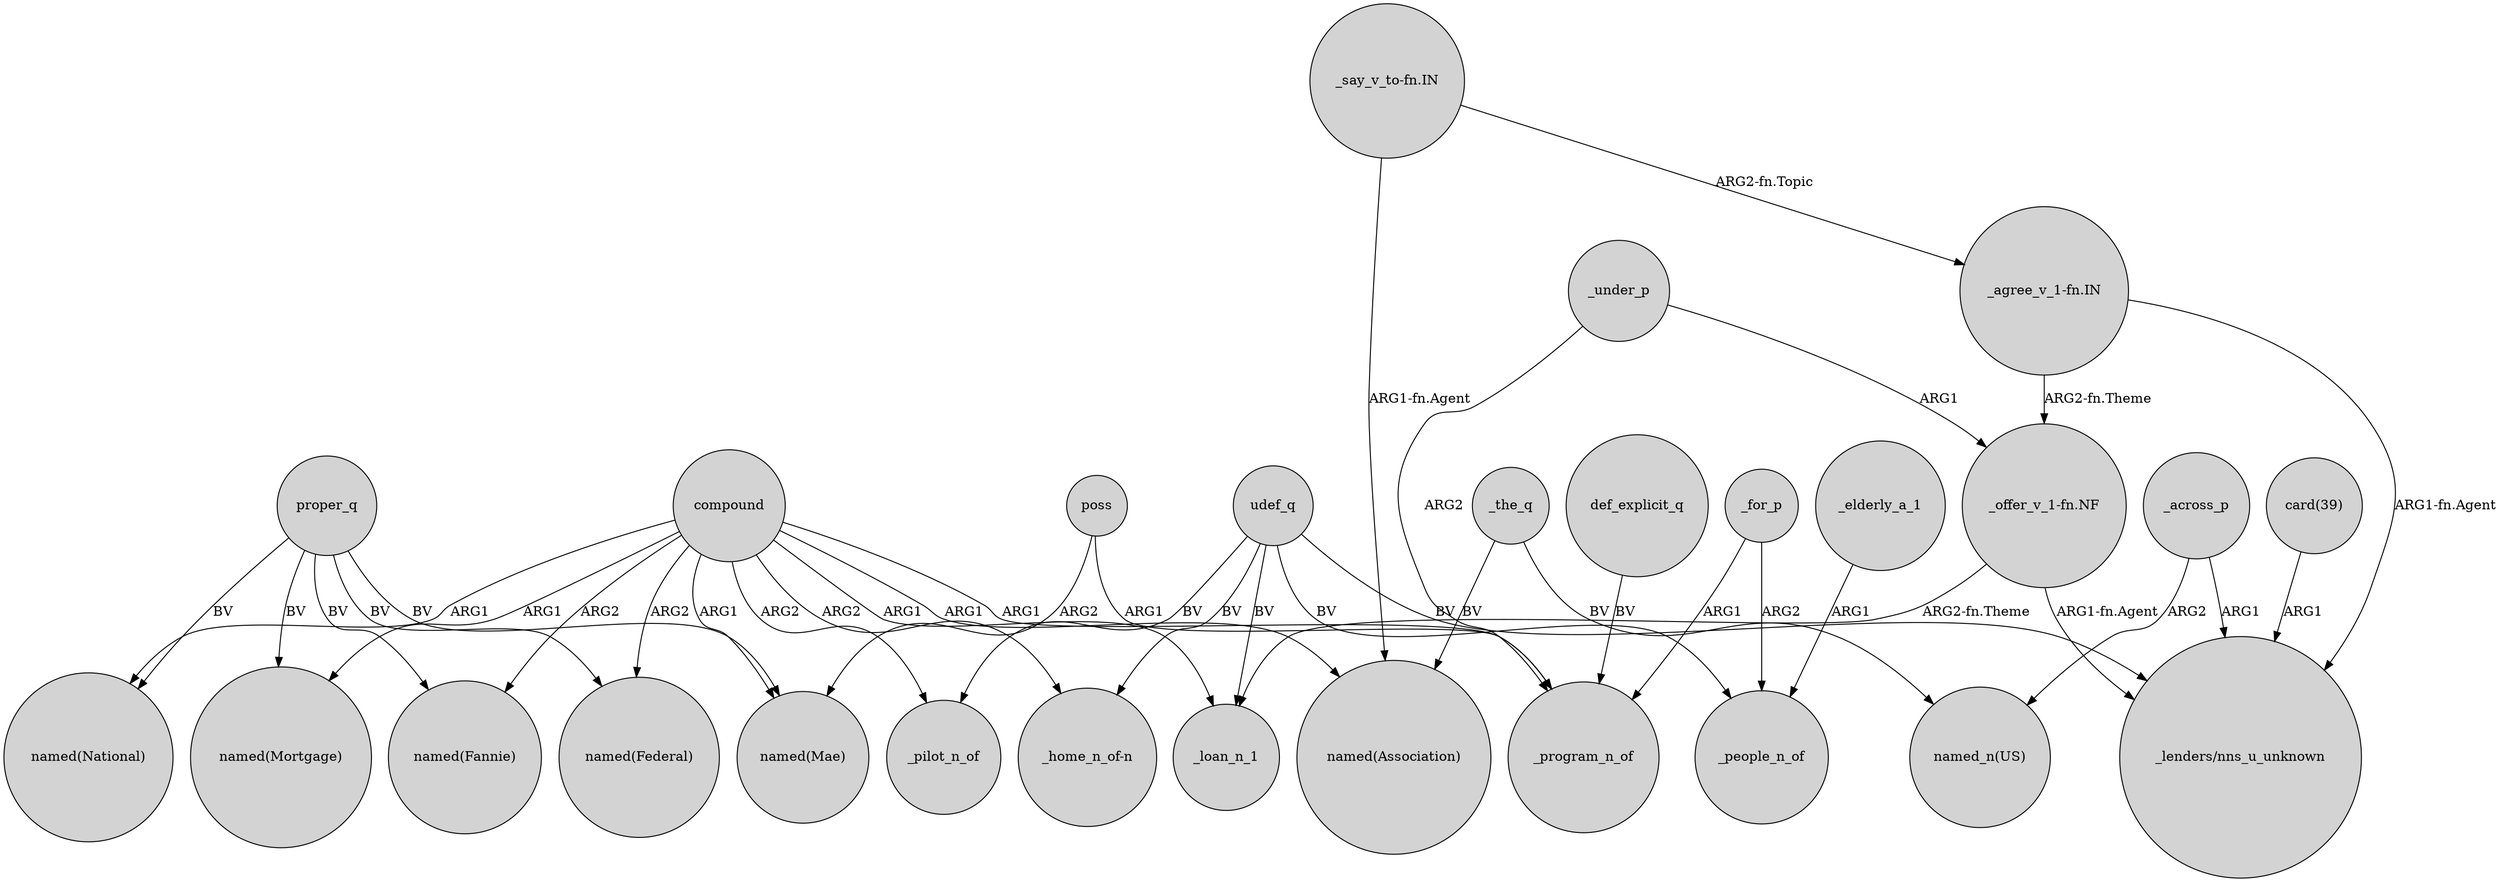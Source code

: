 digraph {
	node [shape=circle style=filled]
	compound -> "named(Mortgage)" [label=ARG1]
	poss -> "named(Mae)" [label=ARG2]
	compound -> "named(Mae)" [label=ARG1]
	"_agree_v_1-fn.IN" -> "_lenders/nns_u_unknown" [label="ARG1-fn.Agent"]
	proper_q -> "named(Mortgage)" [label=BV]
	proper_q -> "named(Mae)" [label=BV]
	"_offer_v_1-fn.NF" -> "_lenders/nns_u_unknown" [label="ARG1-fn.Agent"]
	compound -> _pilot_n_of [label=ARG2]
	udef_q -> "_lenders/nns_u_unknown" [label=BV]
	udef_q -> "_home_n_of-n" [label=BV]
	compound -> "named(Fannie)" [label=ARG2]
	"_say_v_to-fn.IN" -> "_agree_v_1-fn.IN" [label="ARG2-fn.Topic"]
	_under_p -> _program_n_of [label=ARG2]
	_for_p -> _program_n_of [label=ARG1]
	"_say_v_to-fn.IN" -> "named(Association)" [label="ARG1-fn.Agent"]
	_the_q -> "named_n(US)" [label=BV]
	_across_p -> "named_n(US)" [label=ARG2]
	poss -> _program_n_of [label=ARG1]
	_for_p -> _people_n_of [label=ARG2]
	udef_q -> _people_n_of [label=BV]
	udef_q -> _pilot_n_of [label=BV]
	def_explicit_q -> _program_n_of [label=BV]
	_across_p -> "_lenders/nns_u_unknown" [label=ARG1]
	_under_p -> "_offer_v_1-fn.NF" [label=ARG1]
	compound -> _loan_n_1 [label=ARG1]
	proper_q -> "named(Federal)" [label=BV]
	_the_q -> "named(Association)" [label=BV]
	proper_q -> "named(National)" [label=BV]
	"card(39)" -> "_lenders/nns_u_unknown" [label=ARG1]
	compound -> "_home_n_of-n" [label=ARG2]
	compound -> _program_n_of [label=ARG1]
	compound -> "named(National)" [label=ARG1]
	compound -> "named(Association)" [label=ARG1]
	compound -> "named(Federal)" [label=ARG2]
	"_agree_v_1-fn.IN" -> "_offer_v_1-fn.NF" [label="ARG2-fn.Theme"]
	_elderly_a_1 -> _people_n_of [label=ARG1]
	"_offer_v_1-fn.NF" -> _loan_n_1 [label="ARG2-fn.Theme"]
	udef_q -> _loan_n_1 [label=BV]
	proper_q -> "named(Fannie)" [label=BV]
}
